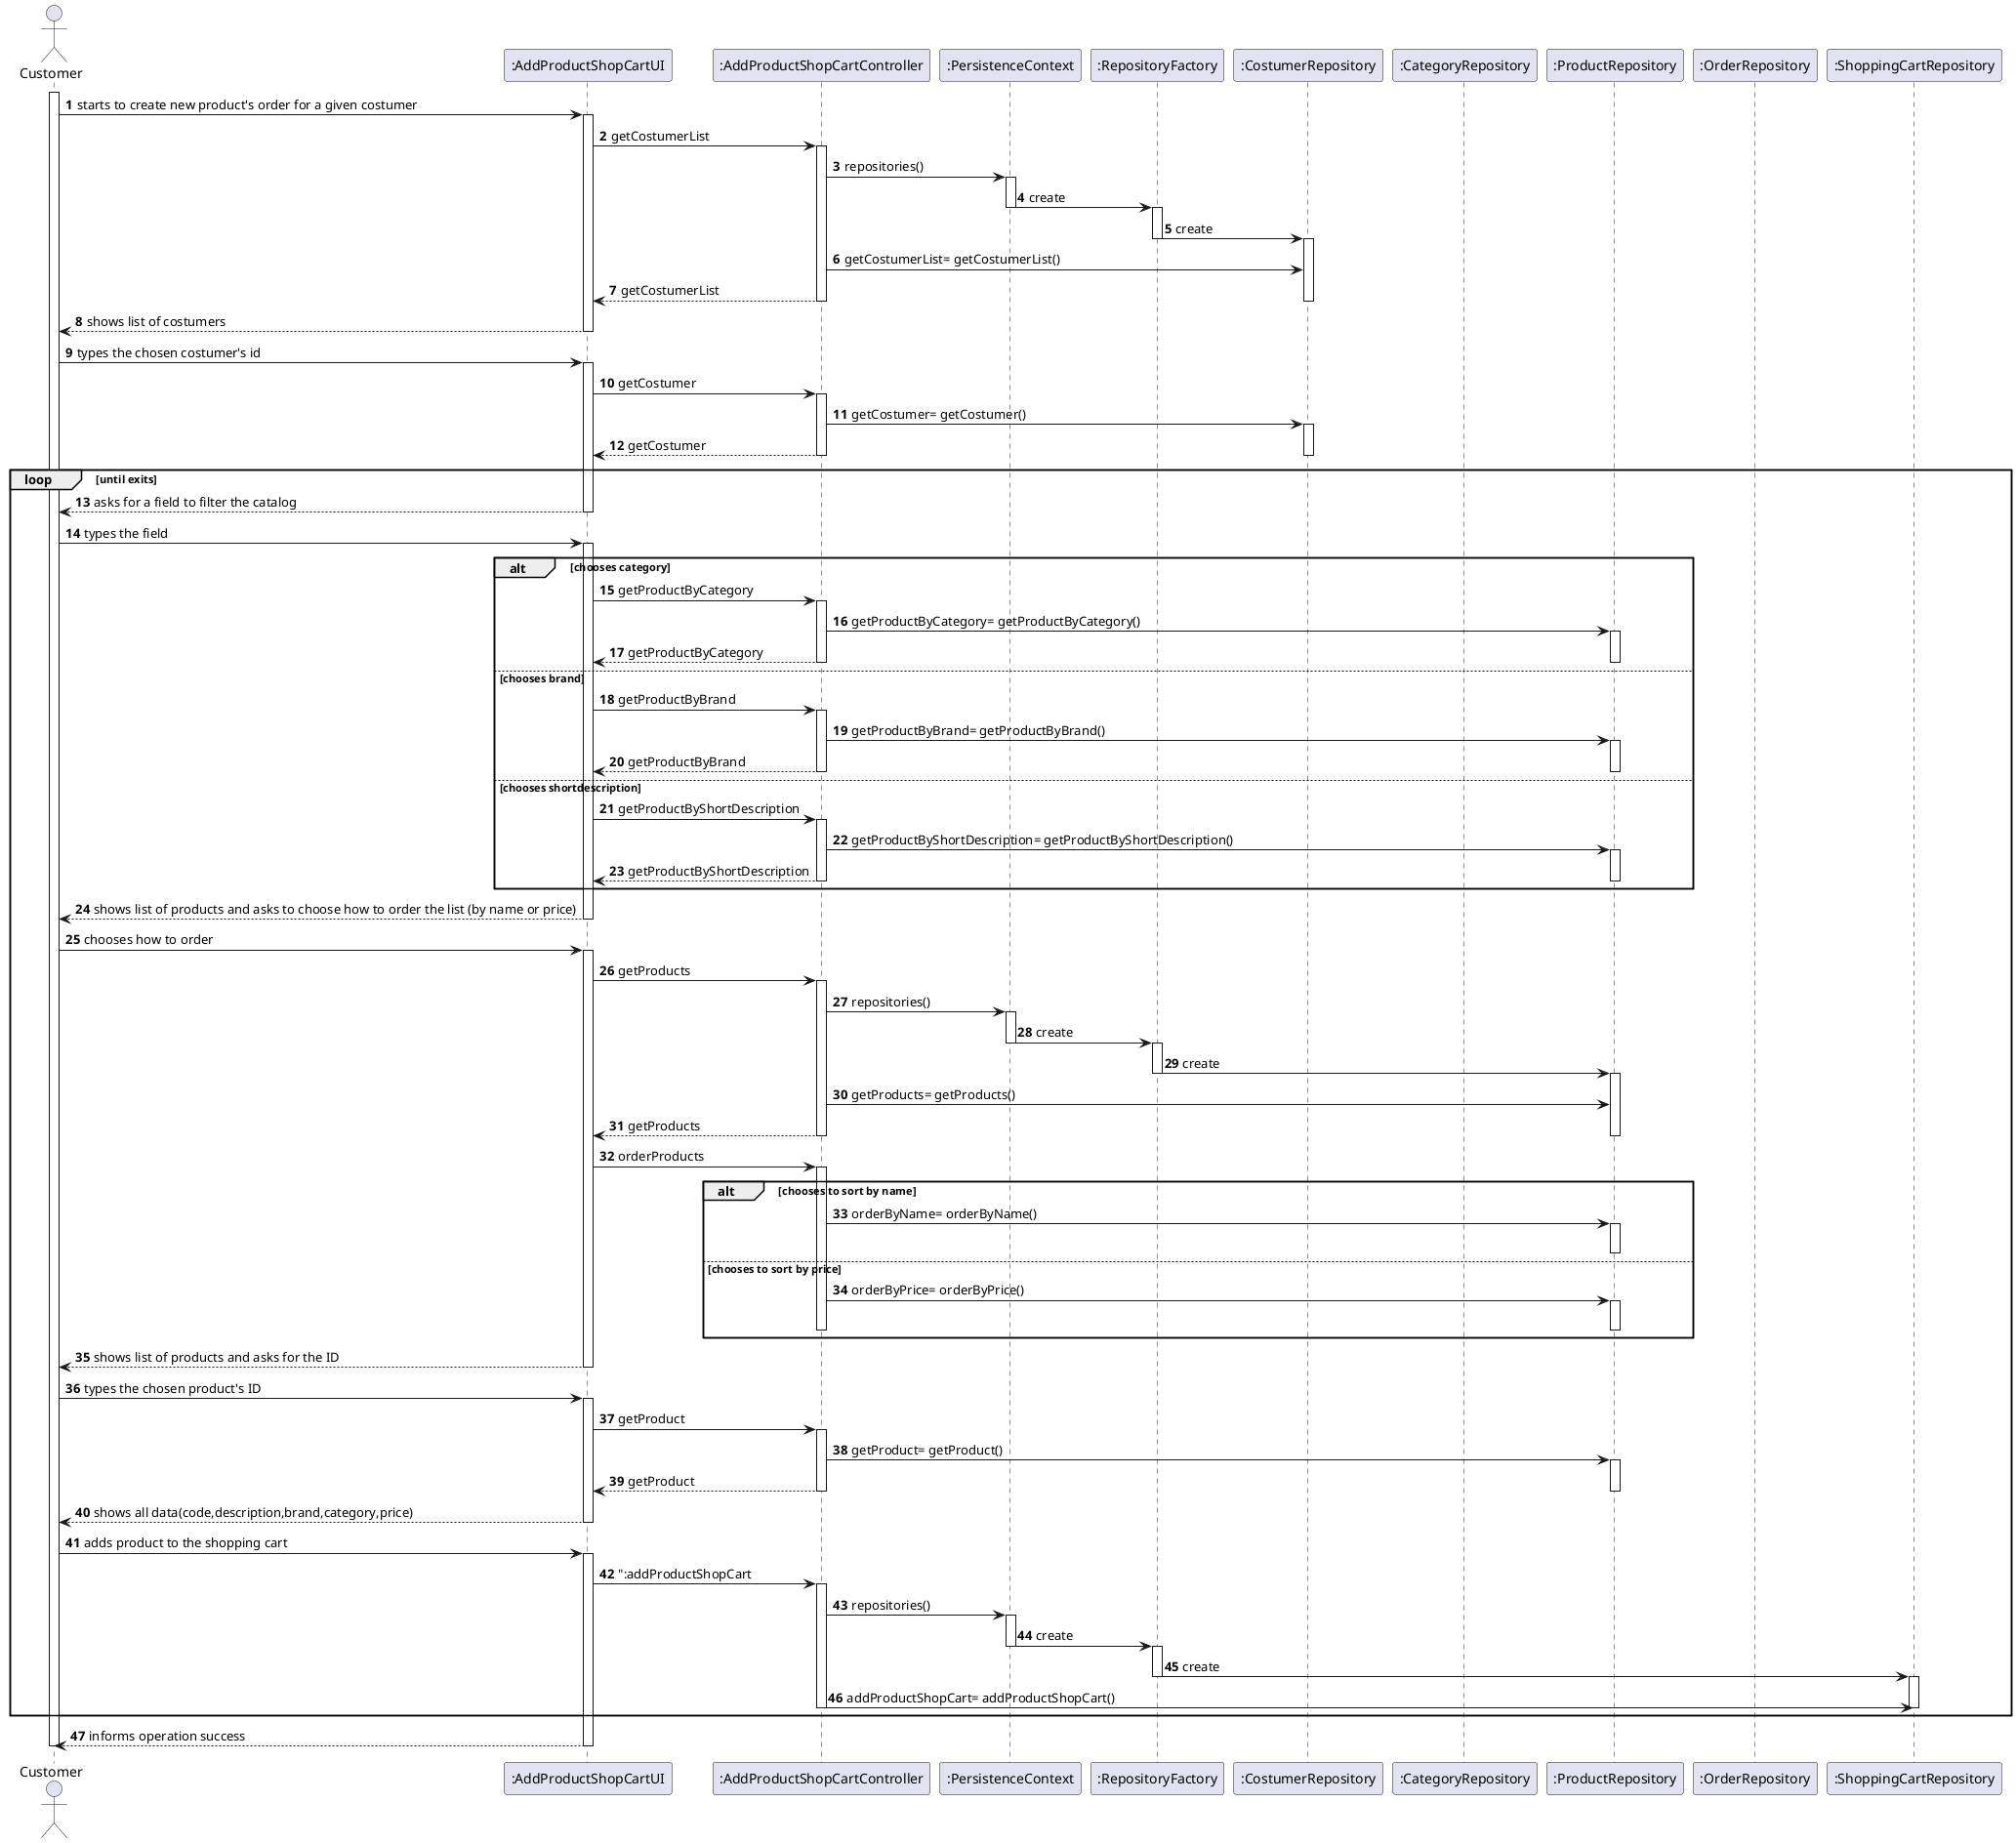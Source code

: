 @startuml
autonumber
'hide footbox
actor "Customer" as C
participant ":AddProductShopCartUI" as UI
participant ":AddProductShopCartController" as CTRL
participant ":PersistenceContext" as PC
participant ":RepositoryFactory" as RF
participant ":CostumerRepository" as CostRepo
participant ":CategoryRepository" as CatRepo
participant ":ProductRepository" as ProdRepo
participant ":OrderRepository" as OrdRepo
participant ":ShoppingCartRepository" as ShopRepo


activate C

C -> UI : starts to create new product's order for a given costumer
activate UI

UI -> CTRL : getCostumerList
activate CTRL
CTRL -> PC : repositories()

activate PC
PC -> RF : create
deactivate PC
activate RF
RF -> CostRepo : create
deactivate RF
activate CostRepo
deactivate CostRepo
CTRL -> CostRepo : getCostumerList= getCostumerList()
CTRL --> UI :  getCostumerList
deactivate CTRL
deactivate CostRepo
UI --> C : shows list of costumers
deactivate PC
deactivate UI

C -> UI : types the chosen costumer's id
activate UI

UI -> CTRL : getCostumer
activate CTRL
CTRL -> CostRepo : getCostumer= getCostumer()
activate CostRepo
CTRL --> UI :  getCostumer
deactivate CTRL
deactivate CostRepo



loop until exits

UI --> C : asks for a field to filter the catalog
deactivate UI
C -> UI : types the field
activate UI

alt chooses category
UI -> CTRL : getProductByCategory
activate CTRL
CTRL -> ProdRepo : getProductByCategory= getProductByCategory()
activate ProdRepo
CTRL --> UI :  getProductByCategory
deactivate CTRL
deactivate ProdRepo

else chooses brand
UI -> CTRL : getProductByBrand
activate CTRL
CTRL -> ProdRepo : getProductByBrand= getProductByBrand()
activate ProdRepo
CTRL --> UI :  getProductByBrand

deactivate CTRL
deactivate ProdRepo

else chooses shortdescription
UI -> CTRL : getProductByShortDescription
activate CTRL
CTRL -> ProdRepo : getProductByShortDescription= getProductByShortDescription()
activate ProdRepo
CTRL --> UI :  getProductByShortDescription

deactivate CTRL
deactivate ProdRepo
end

UI --> C : shows list of products and asks to choose how to order the list (by name or price)
deactivate UI

C -> UI : chooses how to order
activate UI


UI -> CTRL : getProducts
activate CTRL
CTRL -> PC : repositories()

activate PC
PC -> RF : create
deactivate PC
activate RF
RF -> ProdRepo : create
deactivate RF
activate ProdRepo
deactivate ProdRepo
CTRL -> ProdRepo : getProducts= getProducts()
CTRL --> UI :  getProducts
deactivate CTRL
deactivate ProdRepo

UI -> CTRL : orderProducts
activate CTRL

alt chooses to sort by name
CTRL -> ProdRepo : orderByName= orderByName()
activate ProdRepo
deactivate ProdRepo

else chooses to sort by price
CTRL -> ProdRepo : orderByPrice= orderByPrice()
activate ProdRepo
deactivate CTRL
deactivate ProdRepo
end


UI --> C : shows list of products and asks for the ID
deactivate UI

C -> UI : types the chosen product's ID
activate UI


UI -> CTRL : getProduct
activate CTRL
CTRL -> ProdRepo : getProduct= getProduct()
activate ProdRepo
CTRL --> UI :  getProduct
deactivate CTRL
deactivate ProdRepo

UI --> C :shows all data(code,description,brand,category,price)
deactivate UI

C -> UI : adds product to the shopping cart
activate UI
UI -> CTRL : ":addProductShopCart
activate CTRL
CTRL -> PC : repositories()

activate PC
PC -> RF : create
deactivate PC
activate RF
RF -> ShopRepo : create
deactivate RF
activate ShopRepo
deactivate ShopRepo
CTRL -> ShopRepo : addProductShopCart= addProductShopCart()
deactivate CTRL
deactivate ShopRepo


end loop

activate UI




UI --> C : informs operation success
deactivate UI
deactivate C

@enduml
